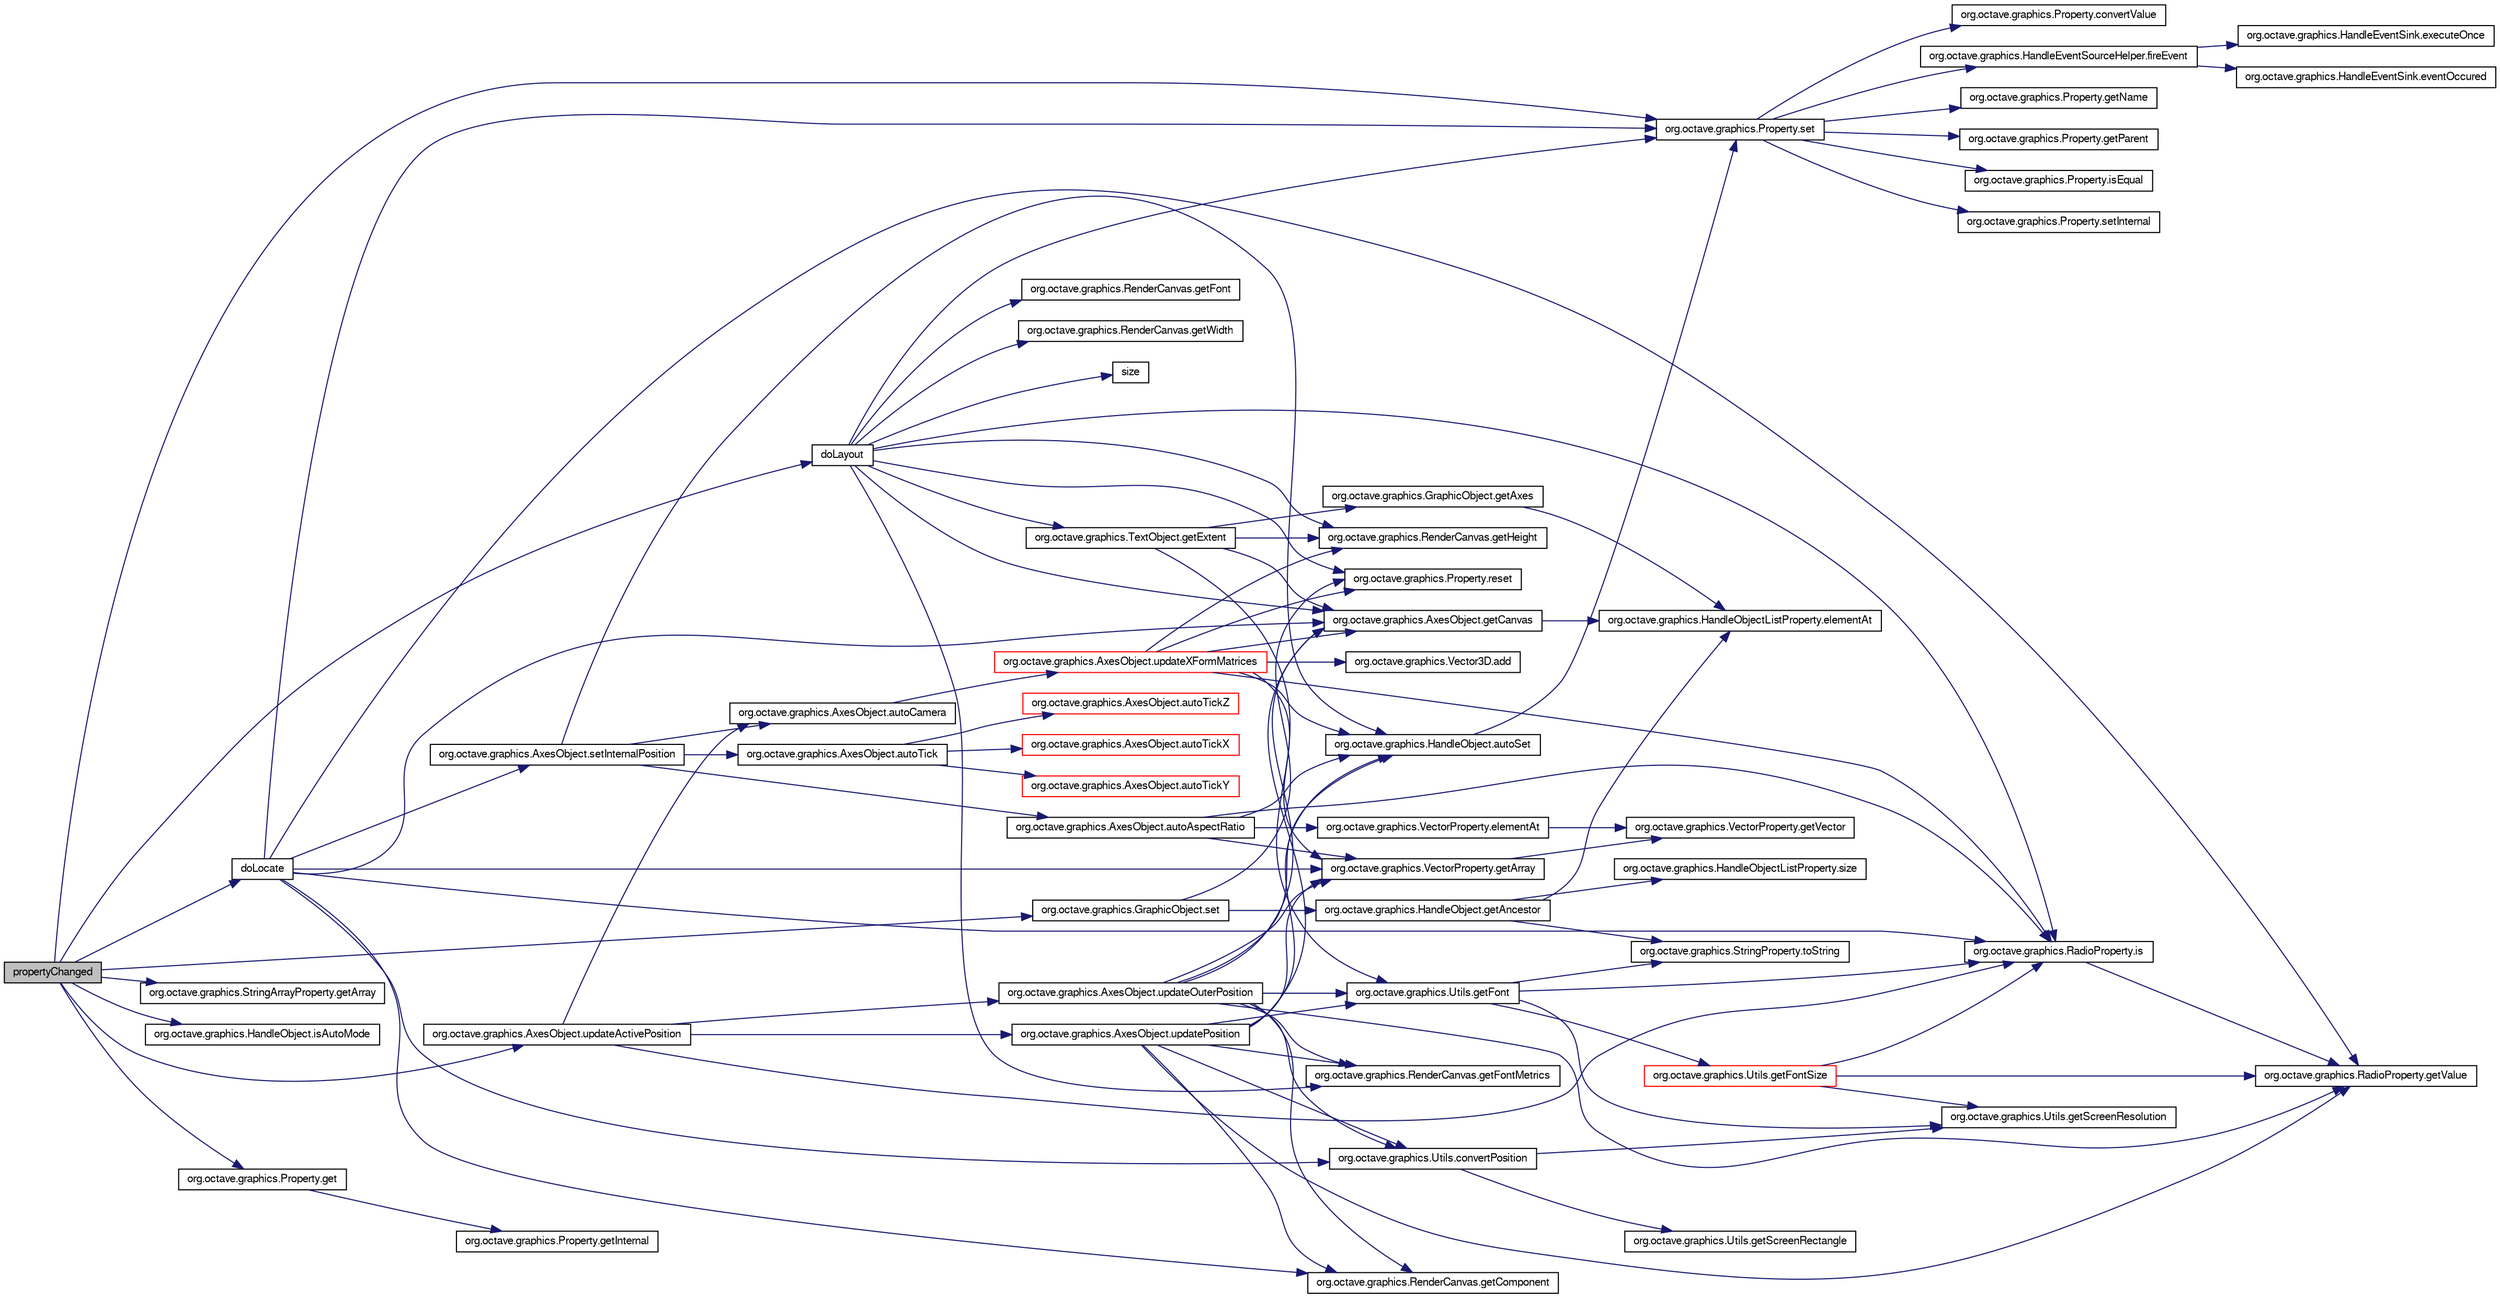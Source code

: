 digraph G
{
  edge [fontname="FreeSans",fontsize="10",labelfontname="FreeSans",labelfontsize="10"];
  node [fontname="FreeSans",fontsize="10",shape=record];
  rankdir="LR";
  Node1 [label="propertyChanged",height=0.2,width=0.4,color="black", fillcolor="grey75", style="filled" fontcolor="black"];
  Node1 -> Node2 [color="midnightblue",fontsize="10",style="solid",fontname="FreeSans"];
  Node2 [label="doLayout",height=0.2,width=0.4,color="black", fillcolor="white", style="filled",URL="$classorg_1_1octave_1_1graphics_1_1_legend_object.html#abf88fa0b9edf8ede8c6b1bd9e3510d4f"];
  Node2 -> Node3 [color="midnightblue",fontsize="10",style="solid",fontname="FreeSans"];
  Node3 [label="org.octave.graphics.AxesObject.getCanvas",height=0.2,width=0.4,color="black", fillcolor="white", style="filled",URL="$classorg_1_1octave_1_1graphics_1_1_axes_object.html#a4f7f24e8f6fae612a9184b2c43646641"];
  Node3 -> Node4 [color="midnightblue",fontsize="10",style="solid",fontname="FreeSans"];
  Node4 [label="org.octave.graphics.HandleObjectListProperty.elementAt",height=0.2,width=0.4,color="black", fillcolor="white", style="filled",URL="$classorg_1_1octave_1_1graphics_1_1_handle_object_list_property.html#ad4f83b73289f32a66f2d7c611f830616"];
  Node2 -> Node5 [color="midnightblue",fontsize="10",style="solid",fontname="FreeSans"];
  Node5 [label="org.octave.graphics.TextObject.getExtent",height=0.2,width=0.4,color="black", fillcolor="white", style="filled",URL="$classorg_1_1octave_1_1graphics_1_1_text_object.html#ad486ea28a168e867b0cdf0ded8179041"];
  Node5 -> Node6 [color="midnightblue",fontsize="10",style="solid",fontname="FreeSans"];
  Node6 [label="org.octave.graphics.GraphicObject.getAxes",height=0.2,width=0.4,color="black", fillcolor="white", style="filled",URL="$classorg_1_1octave_1_1graphics_1_1_graphic_object.html#a9107ca896fd1ded235d827b7281633de"];
  Node6 -> Node4 [color="midnightblue",fontsize="10",style="solid",fontname="FreeSans"];
  Node5 -> Node3 [color="midnightblue",fontsize="10",style="solid",fontname="FreeSans"];
  Node5 -> Node7 [color="midnightblue",fontsize="10",style="solid",fontname="FreeSans"];
  Node7 [label="org.octave.graphics.Utils.getFont",height=0.2,width=0.4,color="black", fillcolor="white", style="filled",URL="$classorg_1_1octave_1_1graphics_1_1_utils.html#a0580a41ab8c036940e7ad290efcf2763"];
  Node7 -> Node8 [color="midnightblue",fontsize="10",style="solid",fontname="FreeSans"];
  Node8 [label="org.octave.graphics.StringProperty.toString",height=0.2,width=0.4,color="black", fillcolor="white", style="filled",URL="$classorg_1_1octave_1_1graphics_1_1_string_property.html#ad146fa8579a5f8a876c4688cc5a68520"];
  Node7 -> Node9 [color="midnightblue",fontsize="10",style="solid",fontname="FreeSans"];
  Node9 [label="org.octave.graphics.RadioProperty.is",height=0.2,width=0.4,color="black", fillcolor="white", style="filled",URL="$classorg_1_1octave_1_1graphics_1_1_radio_property.html#a6b679eb3fe87358e20dc354d8f0e06b7"];
  Node9 -> Node10 [color="midnightblue",fontsize="10",style="solid",fontname="FreeSans"];
  Node10 [label="org.octave.graphics.RadioProperty.getValue",height=0.2,width=0.4,color="black", fillcolor="white", style="filled",URL="$classorg_1_1octave_1_1graphics_1_1_radio_property.html#a574b29843fb09dff2bf8edd82341f051"];
  Node7 -> Node11 [color="midnightblue",fontsize="10",style="solid",fontname="FreeSans"];
  Node11 [label="org.octave.graphics.Utils.getFontSize",height=0.2,width=0.4,color="red", fillcolor="white", style="filled",URL="$classorg_1_1octave_1_1graphics_1_1_utils.html#ad5a6668f6df9d790ae8836d25814a898"];
  Node11 -> Node9 [color="midnightblue",fontsize="10",style="solid",fontname="FreeSans"];
  Node11 -> Node12 [color="midnightblue",fontsize="10",style="solid",fontname="FreeSans"];
  Node12 [label="org.octave.graphics.Utils.getScreenResolution",height=0.2,width=0.4,color="black", fillcolor="white", style="filled",URL="$classorg_1_1octave_1_1graphics_1_1_utils.html#afb64bea165add980f858fbbb9664ffcd"];
  Node11 -> Node10 [color="midnightblue",fontsize="10",style="solid",fontname="FreeSans"];
  Node7 -> Node12 [color="midnightblue",fontsize="10",style="solid",fontname="FreeSans"];
  Node5 -> Node13 [color="midnightblue",fontsize="10",style="solid",fontname="FreeSans"];
  Node13 [label="org.octave.graphics.RenderCanvas.getHeight",height=0.2,width=0.4,color="black", fillcolor="white", style="filled",URL="$interfaceorg_1_1octave_1_1graphics_1_1_render_canvas.html#a07efb2a4e9a982688c8bb3c3f21d1092"];
  Node2 -> Node14 [color="midnightblue",fontsize="10",style="solid",fontname="FreeSans"];
  Node14 [label="org.octave.graphics.RenderCanvas.getFont",height=0.2,width=0.4,color="black", fillcolor="white", style="filled",URL="$interfaceorg_1_1octave_1_1graphics_1_1_render_canvas.html#a79bfb667655b3d0b7d01e31f6d543642"];
  Node2 -> Node15 [color="midnightblue",fontsize="10",style="solid",fontname="FreeSans"];
  Node15 [label="org.octave.graphics.RenderCanvas.getFontMetrics",height=0.2,width=0.4,color="black", fillcolor="white", style="filled",URL="$interfaceorg_1_1octave_1_1graphics_1_1_render_canvas.html#ab9ef3aa572da248f604d696be42258d3"];
  Node2 -> Node13 [color="midnightblue",fontsize="10",style="solid",fontname="FreeSans"];
  Node2 -> Node16 [color="midnightblue",fontsize="10",style="solid",fontname="FreeSans"];
  Node16 [label="org.octave.graphics.RenderCanvas.getWidth",height=0.2,width=0.4,color="black", fillcolor="white", style="filled",URL="$interfaceorg_1_1octave_1_1graphics_1_1_render_canvas.html#a67a0997183f24da19b776d96c1052998"];
  Node2 -> Node9 [color="midnightblue",fontsize="10",style="solid",fontname="FreeSans"];
  Node2 -> Node17 [color="midnightblue",fontsize="10",style="solid",fontname="FreeSans"];
  Node17 [label="org.octave.graphics.Property.reset",height=0.2,width=0.4,color="black", fillcolor="white", style="filled",URL="$classorg_1_1octave_1_1graphics_1_1_property.html#ab66b5dbada95d5c93af2876420fb49ec"];
  Node2 -> Node18 [color="midnightblue",fontsize="10",style="solid",fontname="FreeSans"];
  Node18 [label="org.octave.graphics.Property.set",height=0.2,width=0.4,color="black", fillcolor="white", style="filled",URL="$classorg_1_1octave_1_1graphics_1_1_property.html#afa1a5457d4b402c51eb58b213de1065f"];
  Node18 -> Node19 [color="midnightblue",fontsize="10",style="solid",fontname="FreeSans"];
  Node19 [label="org.octave.graphics.Property.convertValue",height=0.2,width=0.4,color="black", fillcolor="white", style="filled",URL="$classorg_1_1octave_1_1graphics_1_1_property.html#a0cf42e0d902221b9bc1468664b67af61"];
  Node18 -> Node20 [color="midnightblue",fontsize="10",style="solid",fontname="FreeSans"];
  Node20 [label="org.octave.graphics.HandleEventSourceHelper.fireEvent",height=0.2,width=0.4,color="black", fillcolor="white", style="filled",URL="$classorg_1_1octave_1_1graphics_1_1_handle_event_source_helper.html#a5796b678f5ec69c49edfb0433a55fcdd"];
  Node20 -> Node21 [color="midnightblue",fontsize="10",style="solid",fontname="FreeSans"];
  Node21 [label="org.octave.graphics.HandleEventSink.eventOccured",height=0.2,width=0.4,color="black", fillcolor="white", style="filled",URL="$interfaceorg_1_1octave_1_1graphics_1_1_handle_event_sink.html#af57803a1a5423527ed510fa8f99837d3"];
  Node20 -> Node22 [color="midnightblue",fontsize="10",style="solid",fontname="FreeSans"];
  Node22 [label="org.octave.graphics.HandleEventSink.executeOnce",height=0.2,width=0.4,color="black", fillcolor="white", style="filled",URL="$interfaceorg_1_1octave_1_1graphics_1_1_handle_event_sink.html#a8e7a2e3153e7c94f6129087e2a6a62b5"];
  Node18 -> Node23 [color="midnightblue",fontsize="10",style="solid",fontname="FreeSans"];
  Node23 [label="org.octave.graphics.Property.getName",height=0.2,width=0.4,color="black", fillcolor="white", style="filled",URL="$classorg_1_1octave_1_1graphics_1_1_property.html#a78ee178b6a73658d65ca60da4d1e6683"];
  Node18 -> Node24 [color="midnightblue",fontsize="10",style="solid",fontname="FreeSans"];
  Node24 [label="org.octave.graphics.Property.getParent",height=0.2,width=0.4,color="black", fillcolor="white", style="filled",URL="$classorg_1_1octave_1_1graphics_1_1_property.html#a3a86c86371259e59b09618cc300d8236"];
  Node18 -> Node25 [color="midnightblue",fontsize="10",style="solid",fontname="FreeSans"];
  Node25 [label="org.octave.graphics.Property.isEqual",height=0.2,width=0.4,color="black", fillcolor="white", style="filled",URL="$classorg_1_1octave_1_1graphics_1_1_property.html#a0e57b9692f447d896661e3be6198389d"];
  Node18 -> Node26 [color="midnightblue",fontsize="10",style="solid",fontname="FreeSans"];
  Node26 [label="org.octave.graphics.Property.setInternal",height=0.2,width=0.4,color="black", fillcolor="white", style="filled",URL="$classorg_1_1octave_1_1graphics_1_1_property.html#a571fa56bb076982d2bdb9f6a4e670434"];
  Node2 -> Node27 [color="midnightblue",fontsize="10",style="solid",fontname="FreeSans"];
  Node27 [label="size",height=0.2,width=0.4,color="black", fillcolor="white", style="filled",URL="$classorg_1_1octave_1_1graphics_1_1_legend_object.html#af4b57d21919c42d55af03391f91a1c08"];
  Node1 -> Node28 [color="midnightblue",fontsize="10",style="solid",fontname="FreeSans"];
  Node28 [label="doLocate",height=0.2,width=0.4,color="black", fillcolor="white", style="filled",URL="$classorg_1_1octave_1_1graphics_1_1_legend_object.html#af0ec59e0f5939c1311544166debd60c0"];
  Node28 -> Node29 [color="midnightblue",fontsize="10",style="solid",fontname="FreeSans"];
  Node29 [label="org.octave.graphics.Utils.convertPosition",height=0.2,width=0.4,color="black", fillcolor="white", style="filled",URL="$classorg_1_1octave_1_1graphics_1_1_utils.html#abc92528a969cc7b9b28c0a491e61a7a6"];
  Node29 -> Node30 [color="midnightblue",fontsize="10",style="solid",fontname="FreeSans"];
  Node30 [label="org.octave.graphics.Utils.getScreenRectangle",height=0.2,width=0.4,color="black", fillcolor="white", style="filled",URL="$classorg_1_1octave_1_1graphics_1_1_utils.html#a5dde55be7ef2d050d9cd4694def3b101"];
  Node29 -> Node12 [color="midnightblue",fontsize="10",style="solid",fontname="FreeSans"];
  Node28 -> Node31 [color="midnightblue",fontsize="10",style="solid",fontname="FreeSans"];
  Node31 [label="org.octave.graphics.VectorProperty.getArray",height=0.2,width=0.4,color="black", fillcolor="white", style="filled",URL="$classorg_1_1octave_1_1graphics_1_1_vector_property.html#ac9573ab949db7e86c1b0bd502d50e9f1"];
  Node31 -> Node32 [color="midnightblue",fontsize="10",style="solid",fontname="FreeSans"];
  Node32 [label="org.octave.graphics.VectorProperty.getVector",height=0.2,width=0.4,color="black", fillcolor="white", style="filled",URL="$classorg_1_1octave_1_1graphics_1_1_vector_property.html#a4ee8a1258ab4c3158a01e1442835be2a"];
  Node28 -> Node3 [color="midnightblue",fontsize="10",style="solid",fontname="FreeSans"];
  Node28 -> Node33 [color="midnightblue",fontsize="10",style="solid",fontname="FreeSans"];
  Node33 [label="org.octave.graphics.RenderCanvas.getComponent",height=0.2,width=0.4,color="black", fillcolor="white", style="filled",URL="$interfaceorg_1_1octave_1_1graphics_1_1_render_canvas.html#a3d16ca3166d8e4af4a7a285efefe3c1f"];
  Node28 -> Node10 [color="midnightblue",fontsize="10",style="solid",fontname="FreeSans"];
  Node28 -> Node9 [color="midnightblue",fontsize="10",style="solid",fontname="FreeSans"];
  Node28 -> Node18 [color="midnightblue",fontsize="10",style="solid",fontname="FreeSans"];
  Node28 -> Node34 [color="midnightblue",fontsize="10",style="solid",fontname="FreeSans"];
  Node34 [label="org.octave.graphics.AxesObject.setInternalPosition",height=0.2,width=0.4,color="black", fillcolor="white", style="filled",URL="$classorg_1_1octave_1_1graphics_1_1_axes_object.html#a7623552654335ed9c42976d9f5c79c02"];
  Node34 -> Node35 [color="midnightblue",fontsize="10",style="solid",fontname="FreeSans"];
  Node35 [label="org.octave.graphics.AxesObject.autoAspectRatio",height=0.2,width=0.4,color="black", fillcolor="white", style="filled",URL="$classorg_1_1octave_1_1graphics_1_1_axes_object.html#a3b96f348814a0162983f78d71d1b38ea"];
  Node35 -> Node36 [color="midnightblue",fontsize="10",style="solid",fontname="FreeSans"];
  Node36 [label="org.octave.graphics.HandleObject.autoSet",height=0.2,width=0.4,color="black", fillcolor="white", style="filled",URL="$classorg_1_1octave_1_1graphics_1_1_handle_object.html#a8d2c5ee6879fc8f2e181270b7ea9e934"];
  Node36 -> Node18 [color="midnightblue",fontsize="10",style="solid",fontname="FreeSans"];
  Node35 -> Node37 [color="midnightblue",fontsize="10",style="solid",fontname="FreeSans"];
  Node37 [label="org.octave.graphics.VectorProperty.elementAt",height=0.2,width=0.4,color="black", fillcolor="white", style="filled",URL="$classorg_1_1octave_1_1graphics_1_1_vector_property.html#a264bf2a78c781080534914c21b9125c9"];
  Node37 -> Node32 [color="midnightblue",fontsize="10",style="solid",fontname="FreeSans"];
  Node35 -> Node31 [color="midnightblue",fontsize="10",style="solid",fontname="FreeSans"];
  Node35 -> Node9 [color="midnightblue",fontsize="10",style="solid",fontname="FreeSans"];
  Node34 -> Node38 [color="midnightblue",fontsize="10",style="solid",fontname="FreeSans"];
  Node38 [label="org.octave.graphics.AxesObject.autoCamera",height=0.2,width=0.4,color="black", fillcolor="white", style="filled",URL="$classorg_1_1octave_1_1graphics_1_1_axes_object.html#ad8c380ebccb2c7d98383bc75ad470f38"];
  Node38 -> Node39 [color="midnightblue",fontsize="10",style="solid",fontname="FreeSans"];
  Node39 [label="org.octave.graphics.AxesObject.updateXFormMatrices",height=0.2,width=0.4,color="red", fillcolor="white", style="filled",URL="$classorg_1_1octave_1_1graphics_1_1_axes_object.html#a34754c6f4719a30759b901e99988767d"];
  Node39 -> Node40 [color="midnightblue",fontsize="10",style="solid",fontname="FreeSans"];
  Node40 [label="org.octave.graphics.Vector3D.add",height=0.2,width=0.4,color="black", fillcolor="white", style="filled",URL="$classorg_1_1octave_1_1graphics_1_1_vector3_d.html#a161c6c5a995fe94260e92805246029d6"];
  Node39 -> Node36 [color="midnightblue",fontsize="10",style="solid",fontname="FreeSans"];
  Node39 -> Node31 [color="midnightblue",fontsize="10",style="solid",fontname="FreeSans"];
  Node39 -> Node3 [color="midnightblue",fontsize="10",style="solid",fontname="FreeSans"];
  Node39 -> Node13 [color="midnightblue",fontsize="10",style="solid",fontname="FreeSans"];
  Node39 -> Node9 [color="midnightblue",fontsize="10",style="solid",fontname="FreeSans"];
  Node39 -> Node17 [color="midnightblue",fontsize="10",style="solid",fontname="FreeSans"];
  Node34 -> Node36 [color="midnightblue",fontsize="10",style="solid",fontname="FreeSans"];
  Node34 -> Node41 [color="midnightblue",fontsize="10",style="solid",fontname="FreeSans"];
  Node41 [label="org.octave.graphics.AxesObject.autoTick",height=0.2,width=0.4,color="black", fillcolor="white", style="filled",URL="$classorg_1_1octave_1_1graphics_1_1_axes_object.html#ae678d53e3bb84db6ff9838a811e30aa4"];
  Node41 -> Node42 [color="midnightblue",fontsize="10",style="solid",fontname="FreeSans"];
  Node42 [label="org.octave.graphics.AxesObject.autoTickX",height=0.2,width=0.4,color="red", fillcolor="white", style="filled",URL="$classorg_1_1octave_1_1graphics_1_1_axes_object.html#a8cd9c3d6bc0fd0e2b06bbb83a685b233"];
  Node41 -> Node43 [color="midnightblue",fontsize="10",style="solid",fontname="FreeSans"];
  Node43 [label="org.octave.graphics.AxesObject.autoTickY",height=0.2,width=0.4,color="red", fillcolor="white", style="filled",URL="$classorg_1_1octave_1_1graphics_1_1_axes_object.html#a1ad354151e8e1841f7cafe591fb6e281"];
  Node41 -> Node44 [color="midnightblue",fontsize="10",style="solid",fontname="FreeSans"];
  Node44 [label="org.octave.graphics.AxesObject.autoTickZ",height=0.2,width=0.4,color="red", fillcolor="white", style="filled",URL="$classorg_1_1octave_1_1graphics_1_1_axes_object.html#a6bf128a9c38575aecde6c7bca508eb3c"];
  Node1 -> Node45 [color="midnightblue",fontsize="10",style="solid",fontname="FreeSans"];
  Node45 [label="org.octave.graphics.Property.get",height=0.2,width=0.4,color="black", fillcolor="white", style="filled",URL="$classorg_1_1octave_1_1graphics_1_1_property.html#a1dcb9a3ca99e59be2606b68eb18036a0"];
  Node45 -> Node46 [color="midnightblue",fontsize="10",style="solid",fontname="FreeSans"];
  Node46 [label="org.octave.graphics.Property.getInternal",height=0.2,width=0.4,color="black", fillcolor="white", style="filled",URL="$classorg_1_1octave_1_1graphics_1_1_property.html#ad340ce6b4372958894010fd520fc3ee9"];
  Node1 -> Node47 [color="midnightblue",fontsize="10",style="solid",fontname="FreeSans"];
  Node47 [label="org.octave.graphics.StringArrayProperty.getArray",height=0.2,width=0.4,color="black", fillcolor="white", style="filled",URL="$classorg_1_1octave_1_1graphics_1_1_string_array_property.html#ae36d3e5afa7e24febeb173c6e401157e"];
  Node1 -> Node48 [color="midnightblue",fontsize="10",style="solid",fontname="FreeSans"];
  Node48 [label="org.octave.graphics.HandleObject.isAutoMode",height=0.2,width=0.4,color="black", fillcolor="white", style="filled",URL="$classorg_1_1octave_1_1graphics_1_1_handle_object.html#a7f3ce598be64df6ff51746f288be611f"];
  Node1 -> Node49 [color="midnightblue",fontsize="10",style="solid",fontname="FreeSans"];
  Node49 [label="org.octave.graphics.GraphicObject.set",height=0.2,width=0.4,color="black", fillcolor="white", style="filled",URL="$classorg_1_1octave_1_1graphics_1_1_graphic_object.html#a9d3fcf533de9b83870f8d4a64c6cb39b"];
  Node49 -> Node50 [color="midnightblue",fontsize="10",style="solid",fontname="FreeSans"];
  Node50 [label="org.octave.graphics.HandleObject.getAncestor",height=0.2,width=0.4,color="black", fillcolor="white", style="filled",URL="$classorg_1_1octave_1_1graphics_1_1_handle_object.html#a0c4f85701a423d7bbedcde48b5e1b3a2"];
  Node50 -> Node4 [color="midnightblue",fontsize="10",style="solid",fontname="FreeSans"];
  Node50 -> Node51 [color="midnightblue",fontsize="10",style="solid",fontname="FreeSans"];
  Node51 [label="org.octave.graphics.HandleObjectListProperty.size",height=0.2,width=0.4,color="black", fillcolor="white", style="filled",URL="$classorg_1_1octave_1_1graphics_1_1_handle_object_list_property.html#af4b57d21919c42d55af03391f91a1c08"];
  Node50 -> Node8 [color="midnightblue",fontsize="10",style="solid",fontname="FreeSans"];
  Node49 -> Node17 [color="midnightblue",fontsize="10",style="solid",fontname="FreeSans"];
  Node1 -> Node18 [color="midnightblue",fontsize="10",style="solid",fontname="FreeSans"];
  Node1 -> Node52 [color="midnightblue",fontsize="10",style="solid",fontname="FreeSans"];
  Node52 [label="org.octave.graphics.AxesObject.updateActivePosition",height=0.2,width=0.4,color="black", fillcolor="white", style="filled",URL="$classorg_1_1octave_1_1graphics_1_1_axes_object.html#ade2f110d5abeb2807c9a26961bf257a0"];
  Node52 -> Node38 [color="midnightblue",fontsize="10",style="solid",fontname="FreeSans"];
  Node52 -> Node9 [color="midnightblue",fontsize="10",style="solid",fontname="FreeSans"];
  Node52 -> Node53 [color="midnightblue",fontsize="10",style="solid",fontname="FreeSans"];
  Node53 [label="org.octave.graphics.AxesObject.updateOuterPosition",height=0.2,width=0.4,color="black", fillcolor="white", style="filled",URL="$classorg_1_1octave_1_1graphics_1_1_axes_object.html#a8fe0a2459edaa25437c87f836a2ec08b"];
  Node53 -> Node36 [color="midnightblue",fontsize="10",style="solid",fontname="FreeSans"];
  Node53 -> Node29 [color="midnightblue",fontsize="10",style="solid",fontname="FreeSans"];
  Node53 -> Node31 [color="midnightblue",fontsize="10",style="solid",fontname="FreeSans"];
  Node53 -> Node3 [color="midnightblue",fontsize="10",style="solid",fontname="FreeSans"];
  Node53 -> Node33 [color="midnightblue",fontsize="10",style="solid",fontname="FreeSans"];
  Node53 -> Node7 [color="midnightblue",fontsize="10",style="solid",fontname="FreeSans"];
  Node53 -> Node15 [color="midnightblue",fontsize="10",style="solid",fontname="FreeSans"];
  Node53 -> Node10 [color="midnightblue",fontsize="10",style="solid",fontname="FreeSans"];
  Node52 -> Node54 [color="midnightblue",fontsize="10",style="solid",fontname="FreeSans"];
  Node54 [label="org.octave.graphics.AxesObject.updatePosition",height=0.2,width=0.4,color="black", fillcolor="white", style="filled",URL="$classorg_1_1octave_1_1graphics_1_1_axes_object.html#a37af0b3ac5daed8222a09ab966e57867"];
  Node54 -> Node36 [color="midnightblue",fontsize="10",style="solid",fontname="FreeSans"];
  Node54 -> Node29 [color="midnightblue",fontsize="10",style="solid",fontname="FreeSans"];
  Node54 -> Node31 [color="midnightblue",fontsize="10",style="solid",fontname="FreeSans"];
  Node54 -> Node3 [color="midnightblue",fontsize="10",style="solid",fontname="FreeSans"];
  Node54 -> Node33 [color="midnightblue",fontsize="10",style="solid",fontname="FreeSans"];
  Node54 -> Node7 [color="midnightblue",fontsize="10",style="solid",fontname="FreeSans"];
  Node54 -> Node15 [color="midnightblue",fontsize="10",style="solid",fontname="FreeSans"];
  Node54 -> Node10 [color="midnightblue",fontsize="10",style="solid",fontname="FreeSans"];
}
